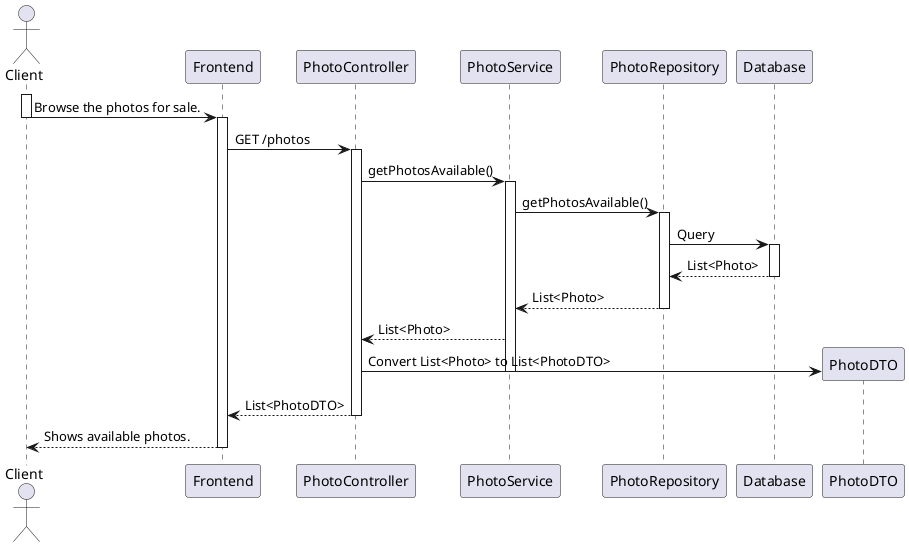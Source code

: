 @startuml ViewPurchasedPhotos

actor Client
participant Frontend
participant PhotoController
participant PhotoService
participant PhotoRepository
participant Database

activate Client
Client -> Frontend: Browse the photos for sale.
deactivate Client
activate Frontend
Frontend -> PhotoController: GET /photos
activate PhotoController
PhotoController ->PhotoService: getPhotosAvailable()
activate PhotoService
PhotoService -> PhotoRepository: getPhotosAvailable()
activate PhotoRepository
PhotoRepository -> Database: Query
activate Database
Database --> PhotoRepository: List<Photo>
deactivate Database
PhotoRepository --> PhotoService: List<Photo>
deactivate PhotoRepository
PhotoService --> PhotoController: List<Photo>
create PhotoDTO
PhotoController->PhotoDTO: Convert List<Photo> to List<PhotoDTO>
deactivate PhotoService
PhotoController --> Frontend:List<PhotoDTO>
deactivate PhotoController
Frontend --> Client: Shows available photos.
deactivate Frontend

@enduml